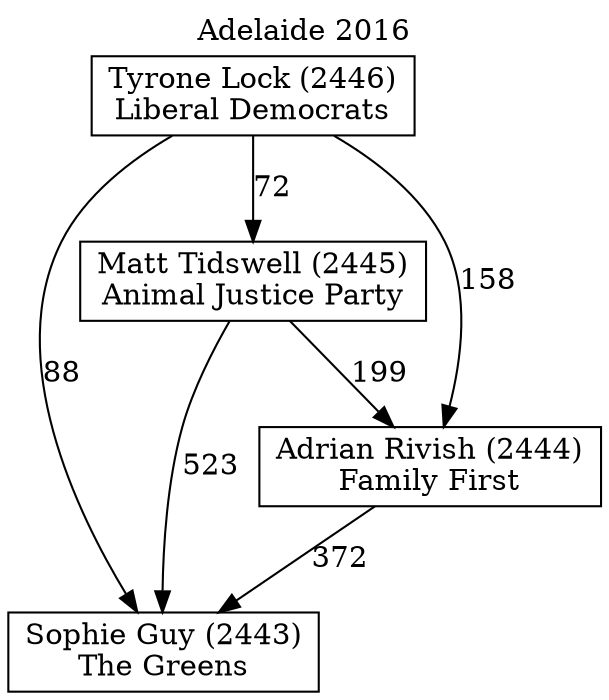 // House preference flow
digraph "Sophie Guy (2443)_Adelaide_2016" {
	graph [label="Adelaide 2016" labelloc=t mclimit=10]
	node [shape=box]
	"Matt Tidswell (2445)" [label="Matt Tidswell (2445)
Animal Justice Party"]
	"Sophie Guy (2443)" [label="Sophie Guy (2443)
The Greens"]
	"Adrian Rivish (2444)" [label="Adrian Rivish (2444)
Family First"]
	"Tyrone Lock (2446)" [label="Tyrone Lock (2446)
Liberal Democrats"]
	"Tyrone Lock (2446)" -> "Matt Tidswell (2445)" [label=72]
	"Matt Tidswell (2445)" -> "Adrian Rivish (2444)" [label=199]
	"Tyrone Lock (2446)" -> "Sophie Guy (2443)" [label=88]
	"Adrian Rivish (2444)" -> "Sophie Guy (2443)" [label=372]
	"Matt Tidswell (2445)" -> "Sophie Guy (2443)" [label=523]
	"Tyrone Lock (2446)" -> "Adrian Rivish (2444)" [label=158]
}
